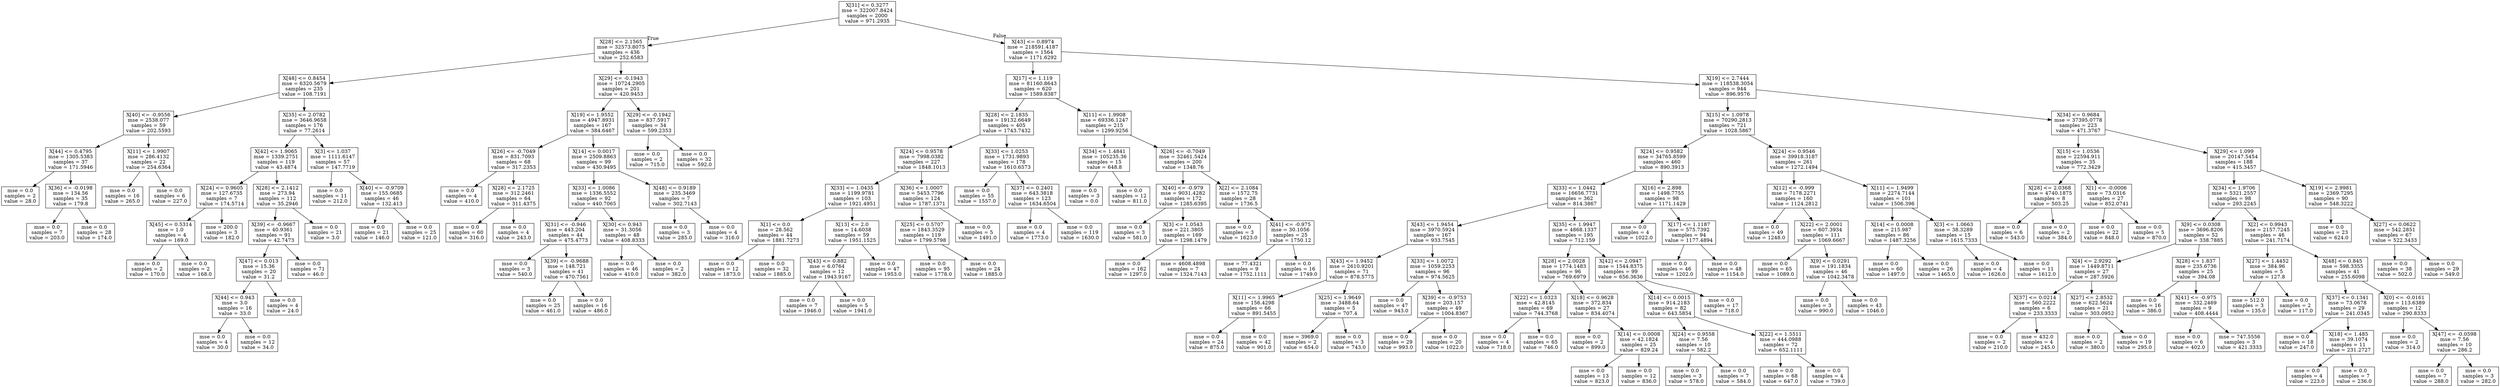 digraph Tree {
node [shape=box] ;
0 [label="X[31] <= 0.3277\nmse = 322007.8424\nsamples = 2000\nvalue = 971.2935"] ;
1 [label="X[28] <= 2.1565\nmse = 32573.8075\nsamples = 436\nvalue = 252.6583"] ;
0 -> 1 [labeldistance=2.5, labelangle=45, headlabel="True"] ;
2 [label="X[48] <= 0.8454\nmse = 6320.5679\nsamples = 235\nvalue = 108.7191"] ;
1 -> 2 ;
3 [label="X[40] <= -0.9556\nmse = 2538.077\nsamples = 59\nvalue = 202.5593"] ;
2 -> 3 ;
4 [label="X[44] <= 0.4795\nmse = 1305.5383\nsamples = 37\nvalue = 171.5946"] ;
3 -> 4 ;
5 [label="mse = 0.0\nsamples = 2\nvalue = 28.0"] ;
4 -> 5 ;
6 [label="X[36] <= -0.0198\nmse = 134.56\nsamples = 35\nvalue = 179.8"] ;
4 -> 6 ;
7 [label="mse = 0.0\nsamples = 7\nvalue = 203.0"] ;
6 -> 7 ;
8 [label="mse = 0.0\nsamples = 28\nvalue = 174.0"] ;
6 -> 8 ;
9 [label="X[11] <= 1.9907\nmse = 286.4132\nsamples = 22\nvalue = 254.6364"] ;
3 -> 9 ;
10 [label="mse = 0.0\nsamples = 16\nvalue = 265.0"] ;
9 -> 10 ;
11 [label="mse = 0.0\nsamples = 6\nvalue = 227.0"] ;
9 -> 11 ;
12 [label="X[35] <= 2.0782\nmse = 3646.9658\nsamples = 176\nvalue = 77.2614"] ;
2 -> 12 ;
13 [label="X[42] <= 1.9065\nmse = 1339.2751\nsamples = 119\nvalue = 43.4874"] ;
12 -> 13 ;
14 [label="X[24] <= 0.9605\nmse = 127.6735\nsamples = 7\nvalue = 174.5714"] ;
13 -> 14 ;
15 [label="X[45] <= 0.5314\nmse = 1.0\nsamples = 4\nvalue = 169.0"] ;
14 -> 15 ;
16 [label="mse = 0.0\nsamples = 2\nvalue = 170.0"] ;
15 -> 16 ;
17 [label="mse = 0.0\nsamples = 2\nvalue = 168.0"] ;
15 -> 17 ;
18 [label="mse = 200.0\nsamples = 3\nvalue = 182.0"] ;
14 -> 18 ;
19 [label="X[28] <= 2.1412\nmse = 273.94\nsamples = 112\nvalue = 35.2946"] ;
13 -> 19 ;
20 [label="X[39] <= -0.9667\nmse = 40.9361\nsamples = 91\nvalue = 42.7473"] ;
19 -> 20 ;
21 [label="X[47] <= 0.013\nmse = 15.36\nsamples = 20\nvalue = 31.2"] ;
20 -> 21 ;
22 [label="X[44] <= 0.943\nmse = 3.0\nsamples = 16\nvalue = 33.0"] ;
21 -> 22 ;
23 [label="mse = 0.0\nsamples = 4\nvalue = 30.0"] ;
22 -> 23 ;
24 [label="mse = 0.0\nsamples = 12\nvalue = 34.0"] ;
22 -> 24 ;
25 [label="mse = 0.0\nsamples = 4\nvalue = 24.0"] ;
21 -> 25 ;
26 [label="mse = 0.0\nsamples = 71\nvalue = 46.0"] ;
20 -> 26 ;
27 [label="mse = 0.0\nsamples = 21\nvalue = 3.0"] ;
19 -> 27 ;
28 [label="X[3] <= 1.037\nmse = 1111.6147\nsamples = 57\nvalue = 147.7719"] ;
12 -> 28 ;
29 [label="mse = 0.0\nsamples = 11\nvalue = 212.0"] ;
28 -> 29 ;
30 [label="X[40] <= -0.9709\nmse = 155.0685\nsamples = 46\nvalue = 132.413"] ;
28 -> 30 ;
31 [label="mse = 0.0\nsamples = 21\nvalue = 146.0"] ;
30 -> 31 ;
32 [label="mse = 0.0\nsamples = 25\nvalue = 121.0"] ;
30 -> 32 ;
33 [label="X[29] <= -0.1943\nmse = 10724.2905\nsamples = 201\nvalue = 420.9453"] ;
1 -> 33 ;
34 [label="X[19] <= 1.9552\nmse = 4947.8931\nsamples = 167\nvalue = 384.6467"] ;
33 -> 34 ;
35 [label="X[26] <= -0.7049\nmse = 831.7093\nsamples = 68\nvalue = 317.2353"] ;
34 -> 35 ;
36 [label="mse = 0.0\nsamples = 4\nvalue = 410.0"] ;
35 -> 36 ;
37 [label="X[28] <= 2.1725\nmse = 312.2461\nsamples = 64\nvalue = 311.4375"] ;
35 -> 37 ;
38 [label="mse = 0.0\nsamples = 60\nvalue = 316.0"] ;
37 -> 38 ;
39 [label="mse = 0.0\nsamples = 4\nvalue = 243.0"] ;
37 -> 39 ;
40 [label="X[14] <= 0.0017\nmse = 2509.8863\nsamples = 99\nvalue = 430.9495"] ;
34 -> 40 ;
41 [label="X[33] <= 1.0086\nmse = 1336.5552\nsamples = 92\nvalue = 440.7065"] ;
40 -> 41 ;
42 [label="X[31] <= -0.946\nmse = 443.204\nsamples = 44\nvalue = 475.4773"] ;
41 -> 42 ;
43 [label="mse = 0.0\nsamples = 3\nvalue = 540.0"] ;
42 -> 43 ;
44 [label="X[39] <= -0.9688\nmse = 148.721\nsamples = 41\nvalue = 470.7561"] ;
42 -> 44 ;
45 [label="mse = 0.0\nsamples = 25\nvalue = 461.0"] ;
44 -> 45 ;
46 [label="mse = 0.0\nsamples = 16\nvalue = 486.0"] ;
44 -> 46 ;
47 [label="X[30] <= 0.943\nmse = 31.3056\nsamples = 48\nvalue = 408.8333"] ;
41 -> 47 ;
48 [label="mse = 0.0\nsamples = 46\nvalue = 410.0"] ;
47 -> 48 ;
49 [label="mse = 0.0\nsamples = 2\nvalue = 382.0"] ;
47 -> 49 ;
50 [label="X[48] <= 0.9189\nmse = 235.3469\nsamples = 7\nvalue = 302.7143"] ;
40 -> 50 ;
51 [label="mse = 0.0\nsamples = 3\nvalue = 285.0"] ;
50 -> 51 ;
52 [label="mse = 0.0\nsamples = 4\nvalue = 316.0"] ;
50 -> 52 ;
53 [label="X[29] <= -0.1942\nmse = 837.5917\nsamples = 34\nvalue = 599.2353"] ;
33 -> 53 ;
54 [label="mse = 0.0\nsamples = 2\nvalue = 715.0"] ;
53 -> 54 ;
55 [label="mse = 0.0\nsamples = 32\nvalue = 592.0"] ;
53 -> 55 ;
56 [label="X[43] <= 0.8974\nmse = 218591.4187\nsamples = 1564\nvalue = 1171.6292"] ;
0 -> 56 [labeldistance=2.5, labelangle=-45, headlabel="False"] ;
57 [label="X[17] <= 1.119\nmse = 81160.8643\nsamples = 620\nvalue = 1589.8387"] ;
56 -> 57 ;
58 [label="X[28] <= 2.1835\nmse = 19132.6649\nsamples = 405\nvalue = 1743.7432"] ;
57 -> 58 ;
59 [label="X[24] <= 0.9578\nmse = 7998.0382\nsamples = 227\nvalue = 1848.1013"] ;
58 -> 59 ;
60 [label="X[33] <= 1.0435\nmse = 1199.9781\nsamples = 103\nvalue = 1921.4951"] ;
59 -> 60 ;
61 [label="X[1] <= 0.0\nmse = 28.562\nsamples = 44\nvalue = 1881.7273"] ;
60 -> 61 ;
62 [label="mse = 0.0\nsamples = 12\nvalue = 1873.0"] ;
61 -> 62 ;
63 [label="mse = 0.0\nsamples = 32\nvalue = 1885.0"] ;
61 -> 63 ;
64 [label="X[13] <= 2.0\nmse = 14.6038\nsamples = 59\nvalue = 1951.1525"] ;
60 -> 64 ;
65 [label="X[43] <= 0.882\nmse = 6.0764\nsamples = 12\nvalue = 1943.9167"] ;
64 -> 65 ;
66 [label="mse = 0.0\nsamples = 7\nvalue = 1946.0"] ;
65 -> 66 ;
67 [label="mse = 0.0\nsamples = 5\nvalue = 1941.0"] ;
65 -> 67 ;
68 [label="mse = 0.0\nsamples = 47\nvalue = 1953.0"] ;
64 -> 68 ;
69 [label="X[36] <= 1.0007\nmse = 5453.7796\nsamples = 124\nvalue = 1787.1371"] ;
59 -> 69 ;
70 [label="X[25] <= 0.5707\nmse = 1843.3529\nsamples = 119\nvalue = 1799.5798"] ;
69 -> 70 ;
71 [label="mse = 0.0\nsamples = 95\nvalue = 1778.0"] ;
70 -> 71 ;
72 [label="mse = 0.0\nsamples = 24\nvalue = 1885.0"] ;
70 -> 72 ;
73 [label="mse = 0.0\nsamples = 5\nvalue = 1491.0"] ;
69 -> 73 ;
74 [label="X[33] <= 1.0253\nmse = 1731.9893\nsamples = 178\nvalue = 1610.6573"] ;
58 -> 74 ;
75 [label="mse = 0.0\nsamples = 55\nvalue = 1557.0"] ;
74 -> 75 ;
76 [label="X[37] <= 0.2401\nmse = 643.3818\nsamples = 123\nvalue = 1634.6504"] ;
74 -> 76 ;
77 [label="mse = 0.0\nsamples = 4\nvalue = 1773.0"] ;
76 -> 77 ;
78 [label="mse = 0.0\nsamples = 119\nvalue = 1630.0"] ;
76 -> 78 ;
79 [label="X[11] <= 1.9908\nmse = 69336.1247\nsamples = 215\nvalue = 1299.9256"] ;
57 -> 79 ;
80 [label="X[34] <= 1.4841\nmse = 105235.36\nsamples = 15\nvalue = 648.8"] ;
79 -> 80 ;
81 [label="mse = 0.0\nsamples = 3\nvalue = 0.0"] ;
80 -> 81 ;
82 [label="mse = 0.0\nsamples = 12\nvalue = 811.0"] ;
80 -> 82 ;
83 [label="X[26] <= -0.7049\nmse = 32461.5424\nsamples = 200\nvalue = 1348.76"] ;
79 -> 83 ;
84 [label="X[40] <= -0.979\nmse = 9031.4282\nsamples = 172\nvalue = 1285.6395"] ;
83 -> 84 ;
85 [label="mse = 0.0\nsamples = 3\nvalue = 581.0"] ;
84 -> 85 ;
86 [label="X[3] <= 1.0543\nmse = 221.3805\nsamples = 169\nvalue = 1298.1479"] ;
84 -> 86 ;
87 [label="mse = 0.0\nsamples = 162\nvalue = 1297.0"] ;
86 -> 87 ;
88 [label="mse = 4608.4898\nsamples = 7\nvalue = 1324.7143"] ;
86 -> 88 ;
89 [label="X[2] <= 2.1084\nmse = 1572.75\nsamples = 28\nvalue = 1736.5"] ;
83 -> 89 ;
90 [label="mse = 0.0\nsamples = 3\nvalue = 1623.0"] ;
89 -> 90 ;
91 [label="X[41] <= -0.975\nmse = 30.1056\nsamples = 25\nvalue = 1750.12"] ;
89 -> 91 ;
92 [label="mse = 77.4321\nsamples = 9\nvalue = 1752.1111"] ;
91 -> 92 ;
93 [label="mse = 0.0\nsamples = 16\nvalue = 1749.0"] ;
91 -> 93 ;
94 [label="X[19] <= 2.7444\nmse = 118538.3054\nsamples = 944\nvalue = 896.9576"] ;
56 -> 94 ;
95 [label="X[15] <= 1.0978\nmse = 70290.2813\nsamples = 721\nvalue = 1028.5867"] ;
94 -> 95 ;
96 [label="X[24] <= 0.9582\nmse = 34765.8599\nsamples = 460\nvalue = 890.3913"] ;
95 -> 96 ;
97 [label="X[33] <= 1.0442\nmse = 16656.7731\nsamples = 362\nvalue = 814.3867"] ;
96 -> 97 ;
98 [label="X[43] <= 1.9454\nmse = 3970.5924\nsamples = 167\nvalue = 933.7545"] ;
97 -> 98 ;
99 [label="X[43] <= 1.9452\nmse = 2610.9201\nsamples = 71\nvalue = 878.5775"] ;
98 -> 99 ;
100 [label="X[11] <= 1.9965\nmse = 156.4298\nsamples = 66\nvalue = 891.5455"] ;
99 -> 100 ;
101 [label="mse = 0.0\nsamples = 24\nvalue = 875.0"] ;
100 -> 101 ;
102 [label="mse = 0.0\nsamples = 42\nvalue = 901.0"] ;
100 -> 102 ;
103 [label="X[25] <= 1.9649\nmse = 3488.64\nsamples = 5\nvalue = 707.4"] ;
99 -> 103 ;
104 [label="mse = 3969.0\nsamples = 2\nvalue = 654.0"] ;
103 -> 104 ;
105 [label="mse = 0.0\nsamples = 3\nvalue = 743.0"] ;
103 -> 105 ;
106 [label="X[33] <= 1.0072\nmse = 1059.2253\nsamples = 96\nvalue = 974.5625"] ;
98 -> 106 ;
107 [label="mse = 0.0\nsamples = 47\nvalue = 943.0"] ;
106 -> 107 ;
108 [label="X[39] <= -0.9753\nmse = 203.157\nsamples = 49\nvalue = 1004.8367"] ;
106 -> 108 ;
109 [label="mse = 0.0\nsamples = 29\nvalue = 993.0"] ;
108 -> 109 ;
110 [label="mse = 0.0\nsamples = 20\nvalue = 1022.0"] ;
108 -> 110 ;
111 [label="X[35] <= 1.9947\nmse = 4868.1337\nsamples = 195\nvalue = 712.159"] ;
97 -> 111 ;
112 [label="X[28] <= 2.0028\nmse = 1774.1483\nsamples = 96\nvalue = 769.6979"] ;
111 -> 112 ;
113 [label="X[22] <= 1.0323\nmse = 42.8145\nsamples = 69\nvalue = 744.3768"] ;
112 -> 113 ;
114 [label="mse = 0.0\nsamples = 4\nvalue = 718.0"] ;
113 -> 114 ;
115 [label="mse = 0.0\nsamples = 65\nvalue = 746.0"] ;
113 -> 115 ;
116 [label="X[18] <= 0.9628\nmse = 372.834\nsamples = 27\nvalue = 834.4074"] ;
112 -> 116 ;
117 [label="mse = 0.0\nsamples = 2\nvalue = 899.0"] ;
116 -> 117 ;
118 [label="X[14] <= 0.0008\nmse = 42.1824\nsamples = 25\nvalue = 829.24"] ;
116 -> 118 ;
119 [label="mse = 0.0\nsamples = 13\nvalue = 823.0"] ;
118 -> 119 ;
120 [label="mse = 0.0\nsamples = 12\nvalue = 836.0"] ;
118 -> 120 ;
121 [label="X[42] <= 2.0947\nmse = 1544.8375\nsamples = 99\nvalue = 656.3636"] ;
111 -> 121 ;
122 [label="X[14] <= 0.0015\nmse = 914.2183\nsamples = 82\nvalue = 643.5854"] ;
121 -> 122 ;
123 [label="X[24] <= 0.9558\nmse = 7.56\nsamples = 10\nvalue = 582.2"] ;
122 -> 123 ;
124 [label="mse = 0.0\nsamples = 3\nvalue = 578.0"] ;
123 -> 124 ;
125 [label="mse = 0.0\nsamples = 7\nvalue = 584.0"] ;
123 -> 125 ;
126 [label="X[22] <= 1.5511\nmse = 444.0988\nsamples = 72\nvalue = 652.1111"] ;
122 -> 126 ;
127 [label="mse = 0.0\nsamples = 68\nvalue = 647.0"] ;
126 -> 127 ;
128 [label="mse = 0.0\nsamples = 4\nvalue = 739.0"] ;
126 -> 128 ;
129 [label="mse = 0.0\nsamples = 17\nvalue = 718.0"] ;
121 -> 129 ;
130 [label="X[16] <= 2.898\nmse = 1498.7755\nsamples = 98\nvalue = 1171.1429"] ;
96 -> 130 ;
131 [label="mse = 0.0\nsamples = 4\nvalue = 1022.0"] ;
130 -> 131 ;
132 [label="X[17] <= 1.1187\nmse = 575.7392\nsamples = 94\nvalue = 1177.4894"] ;
130 -> 132 ;
133 [label="mse = 0.0\nsamples = 46\nvalue = 1202.0"] ;
132 -> 133 ;
134 [label="mse = 0.0\nsamples = 48\nvalue = 1154.0"] ;
132 -> 134 ;
135 [label="X[24] <= 0.9546\nmse = 39918.3187\nsamples = 261\nvalue = 1272.1494"] ;
95 -> 135 ;
136 [label="X[12] <= -0.999\nmse = 7178.2271\nsamples = 160\nvalue = 1124.2812"] ;
135 -> 136 ;
137 [label="mse = 0.0\nsamples = 49\nvalue = 1248.0"] ;
136 -> 137 ;
138 [label="X[22] <= 2.0001\nmse = 607.3934\nsamples = 111\nvalue = 1069.6667"] ;
136 -> 138 ;
139 [label="mse = 0.0\nsamples = 65\nvalue = 1089.0"] ;
138 -> 139 ;
140 [label="X[9] <= 0.0291\nmse = 191.1834\nsamples = 46\nvalue = 1042.3478"] ;
138 -> 140 ;
141 [label="mse = 0.0\nsamples = 3\nvalue = 990.0"] ;
140 -> 141 ;
142 [label="mse = 0.0\nsamples = 43\nvalue = 1046.0"] ;
140 -> 142 ;
143 [label="X[11] <= 1.9499\nmse = 2274.7144\nsamples = 101\nvalue = 1506.396"] ;
135 -> 143 ;
144 [label="X[14] <= 0.0008\nmse = 215.987\nsamples = 86\nvalue = 1487.3256"] ;
143 -> 144 ;
145 [label="mse = 0.0\nsamples = 60\nvalue = 1497.0"] ;
144 -> 145 ;
146 [label="mse = 0.0\nsamples = 26\nvalue = 1465.0"] ;
144 -> 146 ;
147 [label="X[3] <= 1.0663\nmse = 38.3289\nsamples = 15\nvalue = 1615.7333"] ;
143 -> 147 ;
148 [label="mse = 0.0\nsamples = 4\nvalue = 1626.0"] ;
147 -> 148 ;
149 [label="mse = 0.0\nsamples = 11\nvalue = 1612.0"] ;
147 -> 149 ;
150 [label="X[34] <= 0.9684\nmse = 37395.0778\nsamples = 223\nvalue = 471.3767"] ;
94 -> 150 ;
151 [label="X[15] <= 1.0536\nmse = 22594.911\nsamples = 35\nvalue = 772.3429"] ;
150 -> 151 ;
152 [label="X[28] <= 2.0368\nmse = 4740.1875\nsamples = 8\nvalue = 503.25"] ;
151 -> 152 ;
153 [label="mse = 0.0\nsamples = 6\nvalue = 543.0"] ;
152 -> 153 ;
154 [label="mse = 0.0\nsamples = 2\nvalue = 384.0"] ;
152 -> 154 ;
155 [label="X[1] <= -0.0006\nmse = 73.0316\nsamples = 27\nvalue = 852.0741"] ;
151 -> 155 ;
156 [label="mse = 0.0\nsamples = 22\nvalue = 848.0"] ;
155 -> 156 ;
157 [label="mse = 0.0\nsamples = 5\nvalue = 870.0"] ;
155 -> 157 ;
158 [label="X[29] <= 1.099\nmse = 20147.5454\nsamples = 188\nvalue = 415.3457"] ;
150 -> 158 ;
159 [label="X[34] <= 1.9706\nmse = 5321.2557\nsamples = 98\nvalue = 293.2245"] ;
158 -> 159 ;
160 [label="X[9] <= 0.0308\nmse = 3696.8206\nsamples = 52\nvalue = 338.7885"] ;
159 -> 160 ;
161 [label="X[4] <= 2.9292\nmse = 1449.8711\nsamples = 27\nvalue = 287.5926"] ;
160 -> 161 ;
162 [label="X[37] <= 0.0214\nmse = 560.2222\nsamples = 6\nvalue = 233.3333"] ;
161 -> 162 ;
163 [label="mse = 0.0\nsamples = 2\nvalue = 210.0"] ;
162 -> 163 ;
164 [label="mse = 432.0\nsamples = 4\nvalue = 245.0"] ;
162 -> 164 ;
165 [label="X[27] <= 2.8532\nmse = 622.5624\nsamples = 21\nvalue = 303.0952"] ;
161 -> 165 ;
166 [label="mse = 0.0\nsamples = 2\nvalue = 380.0"] ;
165 -> 166 ;
167 [label="mse = 0.0\nsamples = 19\nvalue = 295.0"] ;
165 -> 167 ;
168 [label="X[28] <= 1.837\nmse = 235.6736\nsamples = 25\nvalue = 394.08"] ;
160 -> 168 ;
169 [label="mse = 0.0\nsamples = 16\nvalue = 386.0"] ;
168 -> 169 ;
170 [label="X[41] <= -0.975\nmse = 332.2469\nsamples = 9\nvalue = 408.4444"] ;
168 -> 170 ;
171 [label="mse = 0.0\nsamples = 6\nvalue = 402.0"] ;
170 -> 171 ;
172 [label="mse = 747.5556\nsamples = 3\nvalue = 421.3333"] ;
170 -> 172 ;
173 [label="X[2] <= 0.9943\nmse = 2157.7245\nsamples = 46\nvalue = 241.7174"] ;
159 -> 173 ;
174 [label="X[27] <= 1.4452\nmse = 384.96\nsamples = 5\nvalue = 127.8"] ;
173 -> 174 ;
175 [label="mse = 512.0\nsamples = 3\nvalue = 135.0"] ;
174 -> 175 ;
176 [label="mse = 0.0\nsamples = 2\nvalue = 117.0"] ;
174 -> 176 ;
177 [label="X[48] <= 0.845\nmse = 598.3355\nsamples = 41\nvalue = 255.6098"] ;
173 -> 177 ;
178 [label="X[37] <= 0.1341\nmse = 73.0678\nsamples = 29\nvalue = 241.0345"] ;
177 -> 178 ;
179 [label="mse = 0.0\nsamples = 18\nvalue = 247.0"] ;
178 -> 179 ;
180 [label="X[18] <= 1.485\nmse = 39.1074\nsamples = 11\nvalue = 231.2727"] ;
178 -> 180 ;
181 [label="mse = 0.0\nsamples = 4\nvalue = 223.0"] ;
180 -> 181 ;
182 [label="mse = 0.0\nsamples = 7\nvalue = 236.0"] ;
180 -> 182 ;
183 [label="X[0] <= -0.0161\nmse = 113.6389\nsamples = 12\nvalue = 290.8333"] ;
177 -> 183 ;
184 [label="mse = 0.0\nsamples = 2\nvalue = 314.0"] ;
183 -> 184 ;
185 [label="X[47] <= -0.0598\nmse = 7.56\nsamples = 10\nvalue = 286.2"] ;
183 -> 185 ;
186 [label="mse = 0.0\nsamples = 7\nvalue = 288.0"] ;
185 -> 186 ;
187 [label="mse = 0.0\nsamples = 3\nvalue = 282.0"] ;
185 -> 187 ;
188 [label="X[19] <= 2.9981\nmse = 2369.7295\nsamples = 90\nvalue = 548.3222"] ;
158 -> 188 ;
189 [label="mse = 0.0\nsamples = 23\nvalue = 624.0"] ;
188 -> 189 ;
190 [label="X[27] <= 0.0622\nmse = 542.2851\nsamples = 67\nvalue = 522.3433"] ;
188 -> 190 ;
191 [label="mse = 0.0\nsamples = 38\nvalue = 502.0"] ;
190 -> 191 ;
192 [label="mse = 0.0\nsamples = 29\nvalue = 549.0"] ;
190 -> 192 ;
}